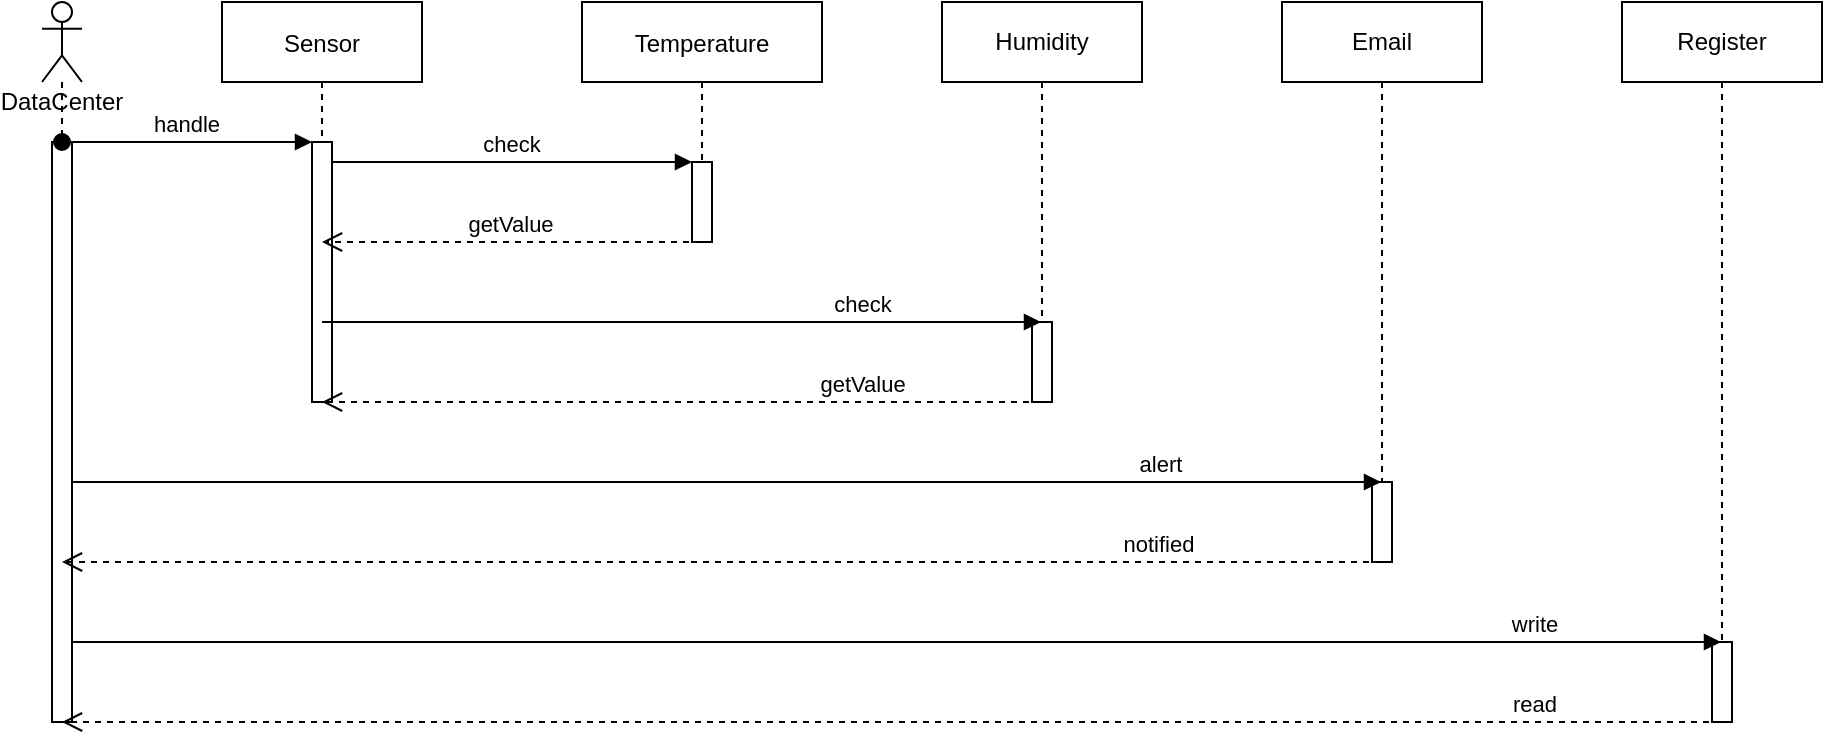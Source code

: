 <mxfile>
    <diagram id="kgpKYQtTHZ0yAKxKKP6v" name="Page-1">
        <mxGraphModel dx="1242" dy="615" grid="1" gridSize="10" guides="1" tooltips="1" connect="1" arrows="1" fold="1" page="1" pageScale="1" pageWidth="850" pageHeight="1100" math="0" shadow="0">
            <root>
                <mxCell id="0"/>
                <mxCell id="1" parent="0"/>
                <mxCell id="3nuBFxr9cyL0pnOWT2aG-1" value="Sensor" style="shape=umlLifeline;perimeter=lifelinePerimeter;container=1;collapsible=0;recursiveResize=0;rounded=0;shadow=0;strokeWidth=1;" parent="1" vertex="1">
                    <mxGeometry x="120" y="80" width="100" height="200" as="geometry"/>
                </mxCell>
                <mxCell id="3nuBFxr9cyL0pnOWT2aG-2" value="" style="points=[];perimeter=orthogonalPerimeter;rounded=0;shadow=0;strokeWidth=1;" parent="3nuBFxr9cyL0pnOWT2aG-1" vertex="1">
                    <mxGeometry x="45" y="70" width="10" height="130" as="geometry"/>
                </mxCell>
                <mxCell id="3nuBFxr9cyL0pnOWT2aG-5" value="Temperature" style="shape=umlLifeline;perimeter=lifelinePerimeter;container=1;collapsible=0;recursiveResize=0;rounded=0;shadow=0;strokeWidth=1;" parent="1" vertex="1">
                    <mxGeometry x="300" y="80" width="120" height="120" as="geometry"/>
                </mxCell>
                <mxCell id="3nuBFxr9cyL0pnOWT2aG-6" value="" style="points=[];perimeter=orthogonalPerimeter;rounded=0;shadow=0;strokeWidth=1;" parent="3nuBFxr9cyL0pnOWT2aG-5" vertex="1">
                    <mxGeometry x="55" y="80" width="10" height="40" as="geometry"/>
                </mxCell>
                <mxCell id="3nuBFxr9cyL0pnOWT2aG-7" value="getValue" style="verticalAlign=bottom;endArrow=open;dashed=1;endSize=8;shadow=0;strokeWidth=1;" parent="1" source="3nuBFxr9cyL0pnOWT2aG-5" target="3nuBFxr9cyL0pnOWT2aG-1" edge="1">
                    <mxGeometry relative="1" as="geometry">
                        <mxPoint x="275" y="236" as="targetPoint"/>
                        <Array as="points">
                            <mxPoint x="320" y="200"/>
                            <mxPoint x="240" y="200"/>
                        </Array>
                    </mxGeometry>
                </mxCell>
                <mxCell id="3nuBFxr9cyL0pnOWT2aG-8" value="check" style="verticalAlign=bottom;endArrow=block;entryX=0;entryY=0;shadow=0;strokeWidth=1;" parent="1" source="3nuBFxr9cyL0pnOWT2aG-2" target="3nuBFxr9cyL0pnOWT2aG-6" edge="1">
                    <mxGeometry relative="1" as="geometry">
                        <mxPoint x="275" y="160" as="sourcePoint"/>
                    </mxGeometry>
                </mxCell>
                <mxCell id="Fh91LAsuXrnw5J4eEz23-1" value="DataCenter" style="shape=umlLifeline;participant=umlActor;perimeter=lifelinePerimeter;whiteSpace=wrap;html=1;container=1;collapsible=0;recursiveResize=0;verticalAlign=top;spacingTop=36;outlineConnect=0;" parent="1" vertex="1">
                    <mxGeometry x="30" y="80" width="20" height="360" as="geometry"/>
                </mxCell>
                <mxCell id="Fh91LAsuXrnw5J4eEz23-2" value="" style="html=1;points=[];perimeter=orthogonalPerimeter;" parent="Fh91LAsuXrnw5J4eEz23-1" vertex="1">
                    <mxGeometry x="5" y="70" width="10" height="290" as="geometry"/>
                </mxCell>
                <mxCell id="3nuBFxr9cyL0pnOWT2aG-3" value="handle" style="verticalAlign=bottom;startArrow=oval;endArrow=block;startSize=8;shadow=0;strokeWidth=1;" parent="1" source="Fh91LAsuXrnw5J4eEz23-1" target="3nuBFxr9cyL0pnOWT2aG-2" edge="1">
                    <mxGeometry relative="1" as="geometry">
                        <mxPoint x="105" y="150" as="sourcePoint"/>
                        <Array as="points">
                            <mxPoint x="90" y="150"/>
                        </Array>
                    </mxGeometry>
                </mxCell>
                <mxCell id="Fh91LAsuXrnw5J4eEz23-3" value="Humidity" style="shape=umlLifeline;perimeter=lifelinePerimeter;whiteSpace=wrap;html=1;container=1;collapsible=0;recursiveResize=0;outlineConnect=0;" parent="1" vertex="1">
                    <mxGeometry x="480" y="80" width="100" height="200" as="geometry"/>
                </mxCell>
                <mxCell id="Fh91LAsuXrnw5J4eEz23-4" value="" style="html=1;points=[];perimeter=orthogonalPerimeter;" parent="Fh91LAsuXrnw5J4eEz23-3" vertex="1">
                    <mxGeometry x="45" y="160" width="10" height="40" as="geometry"/>
                </mxCell>
                <mxCell id="Fh91LAsuXrnw5J4eEz23-5" value="check" style="html=1;verticalAlign=bottom;endArrow=block;rounded=0;" parent="1" source="3nuBFxr9cyL0pnOWT2aG-1" target="Fh91LAsuXrnw5J4eEz23-3" edge="1">
                    <mxGeometry x="0.503" width="80" relative="1" as="geometry">
                        <mxPoint x="190" y="250" as="sourcePoint"/>
                        <mxPoint x="480" y="300" as="targetPoint"/>
                        <Array as="points">
                            <mxPoint x="350" y="240"/>
                        </Array>
                        <mxPoint as="offset"/>
                    </mxGeometry>
                </mxCell>
                <mxCell id="Fh91LAsuXrnw5J4eEz23-6" value="getValue" style="html=1;verticalAlign=bottom;endArrow=open;dashed=1;endSize=8;rounded=0;" parent="1" source="Fh91LAsuXrnw5J4eEz23-3" target="3nuBFxr9cyL0pnOWT2aG-1" edge="1">
                    <mxGeometry x="-0.503" relative="1" as="geometry">
                        <mxPoint x="480" y="300" as="sourcePoint"/>
                        <mxPoint x="400" y="300" as="targetPoint"/>
                        <Array as="points">
                            <mxPoint x="450" y="280"/>
                        </Array>
                        <mxPoint as="offset"/>
                    </mxGeometry>
                </mxCell>
                <mxCell id="Fh91LAsuXrnw5J4eEz23-7" value="Email" style="shape=umlLifeline;perimeter=lifelinePerimeter;whiteSpace=wrap;html=1;container=1;collapsible=0;recursiveResize=0;outlineConnect=0;" parent="1" vertex="1">
                    <mxGeometry x="650" y="80" width="100" height="280" as="geometry"/>
                </mxCell>
                <mxCell id="Fh91LAsuXrnw5J4eEz23-8" value="" style="html=1;points=[];perimeter=orthogonalPerimeter;" parent="Fh91LAsuXrnw5J4eEz23-7" vertex="1">
                    <mxGeometry x="45" y="240" width="10" height="40" as="geometry"/>
                </mxCell>
                <mxCell id="Fh91LAsuXrnw5J4eEz23-9" value="alert" style="html=1;verticalAlign=bottom;endArrow=block;rounded=0;" parent="1" source="Fh91LAsuXrnw5J4eEz23-2" target="Fh91LAsuXrnw5J4eEz23-7" edge="1">
                    <mxGeometry x="0.662" width="80" relative="1" as="geometry">
                        <mxPoint x="400" y="300" as="sourcePoint"/>
                        <mxPoint x="480" y="300" as="targetPoint"/>
                        <Array as="points">
                            <mxPoint x="450" y="320"/>
                        </Array>
                        <mxPoint as="offset"/>
                    </mxGeometry>
                </mxCell>
                <mxCell id="Fh91LAsuXrnw5J4eEz23-10" value="notified" style="html=1;verticalAlign=bottom;endArrow=open;dashed=1;endSize=8;rounded=0;" parent="1" source="Fh91LAsuXrnw5J4eEz23-7" target="Fh91LAsuXrnw5J4eEz23-1" edge="1">
                    <mxGeometry x="-0.662" relative="1" as="geometry">
                        <mxPoint x="480" y="300" as="sourcePoint"/>
                        <mxPoint x="400" y="300" as="targetPoint"/>
                        <Array as="points">
                            <mxPoint x="440" y="360"/>
                        </Array>
                        <mxPoint as="offset"/>
                    </mxGeometry>
                </mxCell>
                <mxCell id="Fh91LAsuXrnw5J4eEz23-11" value="Register" style="shape=umlLifeline;perimeter=lifelinePerimeter;whiteSpace=wrap;html=1;container=1;collapsible=0;recursiveResize=0;outlineConnect=0;" parent="1" vertex="1">
                    <mxGeometry x="820" y="80" width="100" height="360" as="geometry"/>
                </mxCell>
                <mxCell id="Fh91LAsuXrnw5J4eEz23-12" value="" style="html=1;points=[];perimeter=orthogonalPerimeter;" parent="1" vertex="1">
                    <mxGeometry x="865" y="400" width="10" height="40" as="geometry"/>
                </mxCell>
                <mxCell id="Fh91LAsuXrnw5J4eEz23-13" value="write" style="html=1;verticalAlign=bottom;endArrow=block;rounded=0;" parent="1" source="Fh91LAsuXrnw5J4eEz23-2" target="Fh91LAsuXrnw5J4eEz23-11" edge="1">
                    <mxGeometry x="0.773" width="80" relative="1" as="geometry">
                        <mxPoint x="400" y="300" as="sourcePoint"/>
                        <mxPoint x="480" y="300" as="targetPoint"/>
                        <Array as="points">
                            <mxPoint x="510" y="400"/>
                        </Array>
                        <mxPoint as="offset"/>
                    </mxGeometry>
                </mxCell>
                <mxCell id="Fh91LAsuXrnw5J4eEz23-14" value="read" style="html=1;verticalAlign=bottom;endArrow=open;dashed=1;endSize=8;rounded=0;" parent="1" source="Fh91LAsuXrnw5J4eEz23-11" target="Fh91LAsuXrnw5J4eEz23-1" edge="1">
                    <mxGeometry x="-0.773" relative="1" as="geometry">
                        <mxPoint x="480" y="300" as="sourcePoint"/>
                        <mxPoint x="400" y="300" as="targetPoint"/>
                        <Array as="points">
                            <mxPoint x="530" y="440"/>
                        </Array>
                        <mxPoint as="offset"/>
                    </mxGeometry>
                </mxCell>
            </root>
        </mxGraphModel>
    </diagram>
</mxfile>